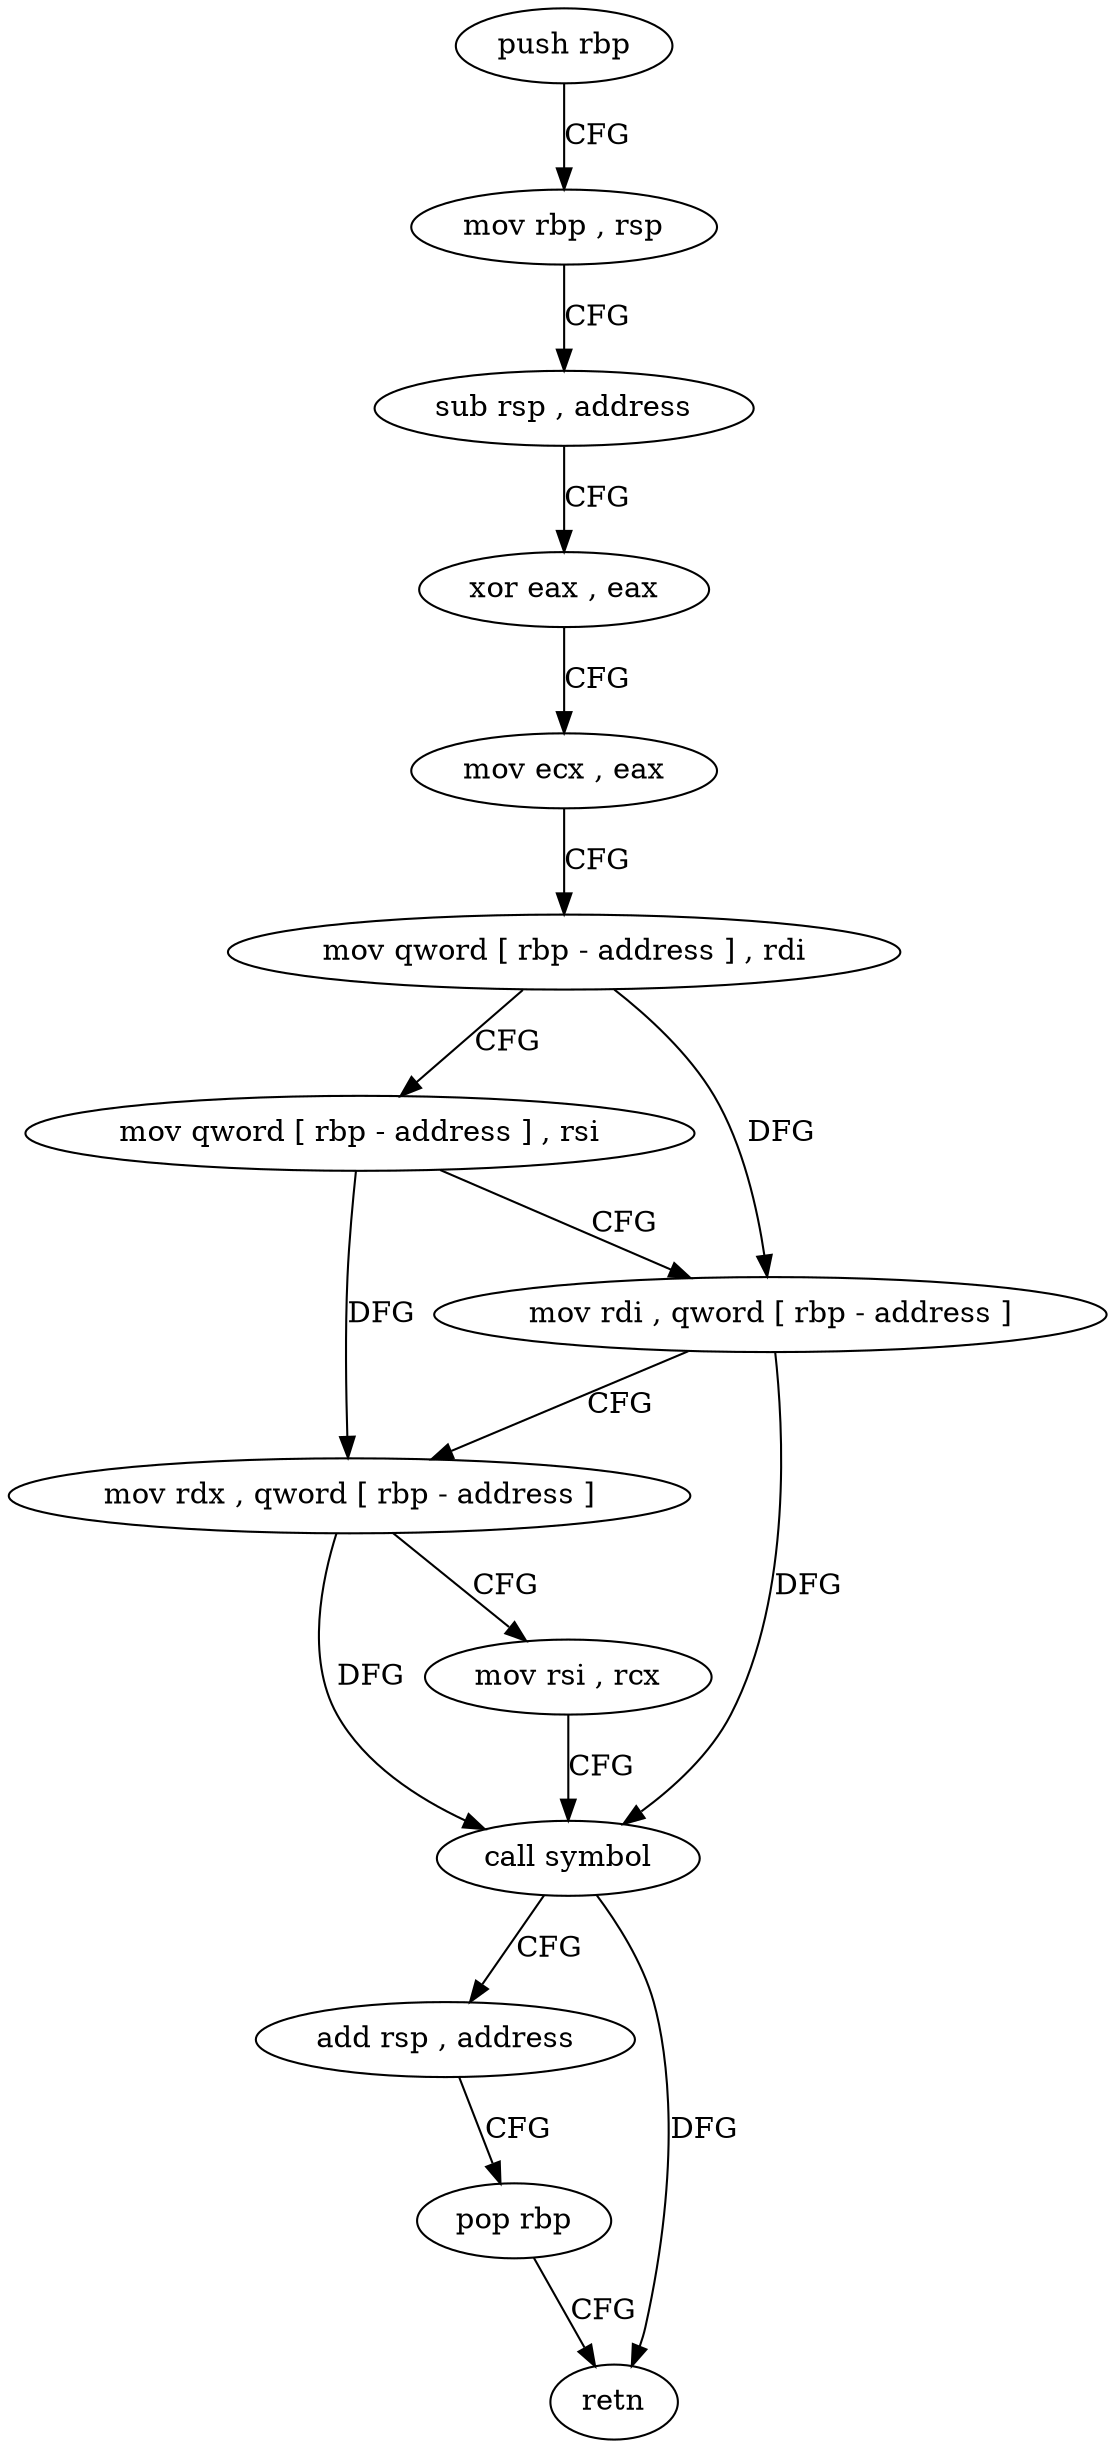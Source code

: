 digraph "func" {
"259392" [label = "push rbp" ]
"259393" [label = "mov rbp , rsp" ]
"259396" [label = "sub rsp , address" ]
"259400" [label = "xor eax , eax" ]
"259402" [label = "mov ecx , eax" ]
"259404" [label = "mov qword [ rbp - address ] , rdi" ]
"259408" [label = "mov qword [ rbp - address ] , rsi" ]
"259412" [label = "mov rdi , qword [ rbp - address ]" ]
"259416" [label = "mov rdx , qword [ rbp - address ]" ]
"259420" [label = "mov rsi , rcx" ]
"259423" [label = "call symbol" ]
"259428" [label = "add rsp , address" ]
"259432" [label = "pop rbp" ]
"259433" [label = "retn" ]
"259392" -> "259393" [ label = "CFG" ]
"259393" -> "259396" [ label = "CFG" ]
"259396" -> "259400" [ label = "CFG" ]
"259400" -> "259402" [ label = "CFG" ]
"259402" -> "259404" [ label = "CFG" ]
"259404" -> "259408" [ label = "CFG" ]
"259404" -> "259412" [ label = "DFG" ]
"259408" -> "259412" [ label = "CFG" ]
"259408" -> "259416" [ label = "DFG" ]
"259412" -> "259416" [ label = "CFG" ]
"259412" -> "259423" [ label = "DFG" ]
"259416" -> "259420" [ label = "CFG" ]
"259416" -> "259423" [ label = "DFG" ]
"259420" -> "259423" [ label = "CFG" ]
"259423" -> "259428" [ label = "CFG" ]
"259423" -> "259433" [ label = "DFG" ]
"259428" -> "259432" [ label = "CFG" ]
"259432" -> "259433" [ label = "CFG" ]
}
